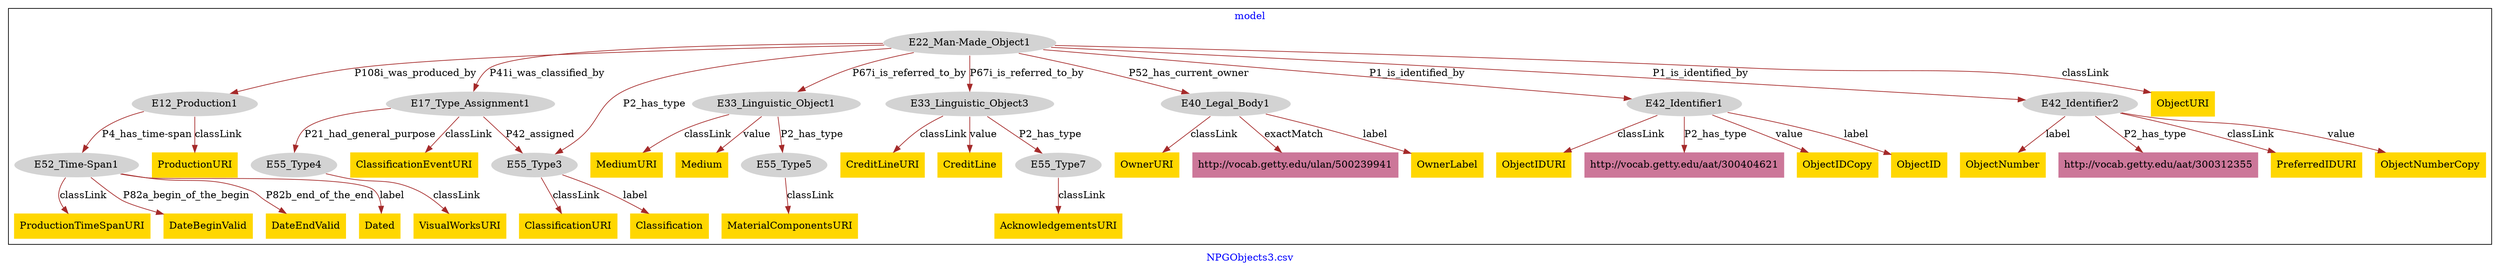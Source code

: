 digraph n0 {
fontcolor="blue"
remincross="true"
label="NPGObjects3.csv"
subgraph cluster {
label="model"
n2[style="filled",color="white",fillcolor="lightgray",label="E12_Production1"];
n3[style="filled",color="white",fillcolor="lightgray",label="E52_Time-Span1"];
n4[style="filled",color="white",fillcolor="lightgray",label="E17_Type_Assignment1"];
n5[style="filled",color="white",fillcolor="lightgray",label="E55_Type3"];
n6[style="filled",color="white",fillcolor="lightgray",label="E55_Type4"];
n7[style="filled",color="white",fillcolor="lightgray",label="E22_Man-Made_Object1"];
n8[style="filled",color="white",fillcolor="lightgray",label="E33_Linguistic_Object1"];
n9[style="filled",color="white",fillcolor="lightgray",label="E33_Linguistic_Object3"];
n10[style="filled",color="white",fillcolor="lightgray",label="E40_Legal_Body1"];
n11[style="filled",color="white",fillcolor="lightgray",label="E42_Identifier1"];
n12[style="filled",color="white",fillcolor="lightgray",label="E42_Identifier2"];
n13[style="filled",color="white",fillcolor="lightgray",label="E55_Type5"];
n14[style="filled",color="white",fillcolor="lightgray",label="E55_Type7"];
n15[shape="plaintext",style="filled",fillcolor="gold",label="PreferredIDURI"];
n16[shape="plaintext",style="filled",fillcolor="gold",label="ObjectIDCopy"];
n17[shape="plaintext",style="filled",fillcolor="gold",label="MediumURI"];
n18[shape="plaintext",style="filled",fillcolor="gold",label="OwnerLabel"];
n19[shape="plaintext",style="filled",fillcolor="gold",label="DateEndValid"];
n20[shape="plaintext",style="filled",fillcolor="gold",label="AcknowledgementsURI"];
n21[shape="plaintext",style="filled",fillcolor="gold",label="ClassificationURI"];
n22[shape="plaintext",style="filled",fillcolor="gold",label="VisualWorksURI"];
n23[shape="plaintext",style="filled",fillcolor="gold",label="ObjectNumberCopy"];
n24[shape="plaintext",style="filled",fillcolor="gold",label="ProductionURI"];
n25[shape="plaintext",style="filled",fillcolor="gold",label="ObjectNumber"];
n26[shape="plaintext",style="filled",fillcolor="gold",label="Classification"];
n27[shape="plaintext",style="filled",fillcolor="gold",label="MaterialComponentsURI"];
n28[shape="plaintext",style="filled",fillcolor="gold",label="OwnerURI"];
n29[shape="plaintext",style="filled",fillcolor="gold",label="Medium"];
n30[shape="plaintext",style="filled",fillcolor="gold",label="ObjectURI"];
n31[shape="plaintext",style="filled",fillcolor="gold",label="Dated"];
n32[shape="plaintext",style="filled",fillcolor="gold",label="CreditLineURI"];
n33[shape="plaintext",style="filled",fillcolor="gold",label="ProductionTimeSpanURI"];
n34[shape="plaintext",style="filled",fillcolor="gold",label="CreditLine"];
n35[shape="plaintext",style="filled",fillcolor="gold",label="ObjectID"];
n36[shape="plaintext",style="filled",fillcolor="gold",label="DateBeginValid"];
n37[shape="plaintext",style="filled",fillcolor="gold",label="ObjectIDURI"];
n38[shape="plaintext",style="filled",fillcolor="gold",label="ClassificationEventURI"];
n39[shape="plaintext",style="filled",fillcolor="#CC7799",label="http://vocab.getty.edu/aat/300404621"];
n40[shape="plaintext",style="filled",fillcolor="#CC7799",label="http://vocab.getty.edu/aat/300312355"];
n41[shape="plaintext",style="filled",fillcolor="#CC7799",label="http://vocab.getty.edu/ulan/500239941"];
}
n2 -> n3[color="brown",fontcolor="black",label="P4_has_time-span"]
n4 -> n5[color="brown",fontcolor="black",label="P42_assigned"]
n4 -> n6[color="brown",fontcolor="black",label="P21_had_general_purpose"]
n7 -> n2[color="brown",fontcolor="black",label="P108i_was_produced_by"]
n7 -> n4[color="brown",fontcolor="black",label="P41i_was_classified_by"]
n7 -> n8[color="brown",fontcolor="black",label="P67i_is_referred_to_by"]
n7 -> n9[color="brown",fontcolor="black",label="P67i_is_referred_to_by"]
n7 -> n10[color="brown",fontcolor="black",label="P52_has_current_owner"]
n7 -> n11[color="brown",fontcolor="black",label="P1_is_identified_by"]
n7 -> n12[color="brown",fontcolor="black",label="P1_is_identified_by"]
n8 -> n13[color="brown",fontcolor="black",label="P2_has_type"]
n9 -> n14[color="brown",fontcolor="black",label="P2_has_type"]
n12 -> n15[color="brown",fontcolor="black",label="classLink"]
n11 -> n16[color="brown",fontcolor="black",label="value"]
n8 -> n17[color="brown",fontcolor="black",label="classLink"]
n10 -> n18[color="brown",fontcolor="black",label="label"]
n3 -> n19[color="brown",fontcolor="black",label="P82b_end_of_the_end"]
n14 -> n20[color="brown",fontcolor="black",label="classLink"]
n5 -> n21[color="brown",fontcolor="black",label="classLink"]
n6 -> n22[color="brown",fontcolor="black",label="classLink"]
n12 -> n23[color="brown",fontcolor="black",label="value"]
n2 -> n24[color="brown",fontcolor="black",label="classLink"]
n12 -> n25[color="brown",fontcolor="black",label="label"]
n5 -> n26[color="brown",fontcolor="black",label="label"]
n13 -> n27[color="brown",fontcolor="black",label="classLink"]
n10 -> n28[color="brown",fontcolor="black",label="classLink"]
n8 -> n29[color="brown",fontcolor="black",label="value"]
n7 -> n30[color="brown",fontcolor="black",label="classLink"]
n3 -> n31[color="brown",fontcolor="black",label="label"]
n9 -> n32[color="brown",fontcolor="black",label="classLink"]
n3 -> n33[color="brown",fontcolor="black",label="classLink"]
n9 -> n34[color="brown",fontcolor="black",label="value"]
n11 -> n35[color="brown",fontcolor="black",label="label"]
n3 -> n36[color="brown",fontcolor="black",label="P82a_begin_of_the_begin"]
n11 -> n37[color="brown",fontcolor="black",label="classLink"]
n4 -> n38[color="brown",fontcolor="black",label="classLink"]
n7 -> n5[color="brown",fontcolor="black",label="P2_has_type"]
n11 -> n39[color="brown",fontcolor="black",label="P2_has_type"]
n12 -> n40[color="brown",fontcolor="black",label="P2_has_type"]
n10 -> n41[color="brown",fontcolor="black",label="exactMatch"]
}
